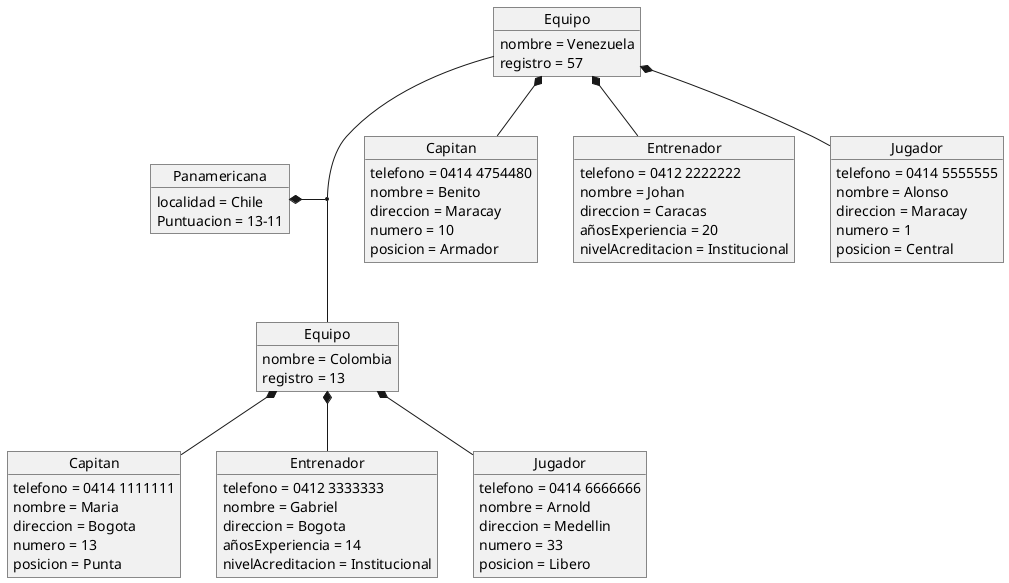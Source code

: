 @startuml
object "Panamericana" as Juego{
    localidad = Chile
    Puntuacion = 13-11
}
object "Equipo" as Equipo1{
    nombre = Venezuela
    registro = 57
}
object "Equipo" as Equipo2{
    nombre = Colombia
    registro = 13
}
object "Capitan" as Capitan1{
    telefono = 0414 4754480
    nombre = Benito
    direccion = Maracay
    numero = 10
    posicion = Armador
}
object "Capitan" as Capitan2{
    telefono = 0414 1111111
    nombre = Maria
    direccion = Bogota
    numero = 13
    posicion = Punta
}
object "Entrenador" as Entrenador1{
    telefono = 0412 2222222
    nombre = Johan
    direccion = Caracas
    añosExperiencia = 20
    nivelAcreditacion = Institucional
}
object "Entrenador" as Entrenador2{
    telefono = 0412 3333333
    nombre = Gabriel
    direccion = Bogota
    añosExperiencia = 14
    nivelAcreditacion = Institucional
}
object "Jugador" as Jugador1{
    telefono = 0414 5555555
    nombre = Alonso
    direccion = Maracay
    numero = 1
    posicion = Central
}
object "Jugador" as Jugador2{
    telefono = 0414 6666666
    nombre = Arnold
    direccion = Medellin
    numero = 33
    posicion = Libero
}

Equipo1 *-- Capitan1
Equipo1 *-- Jugador1
Equipo1 *-- Entrenador1



Equipo2 *-- Capitan2
Equipo2 *-- Jugador2
Equipo2 *-- Entrenador2

Juego *-- (Equipo1, Equipo2)


@enduml

